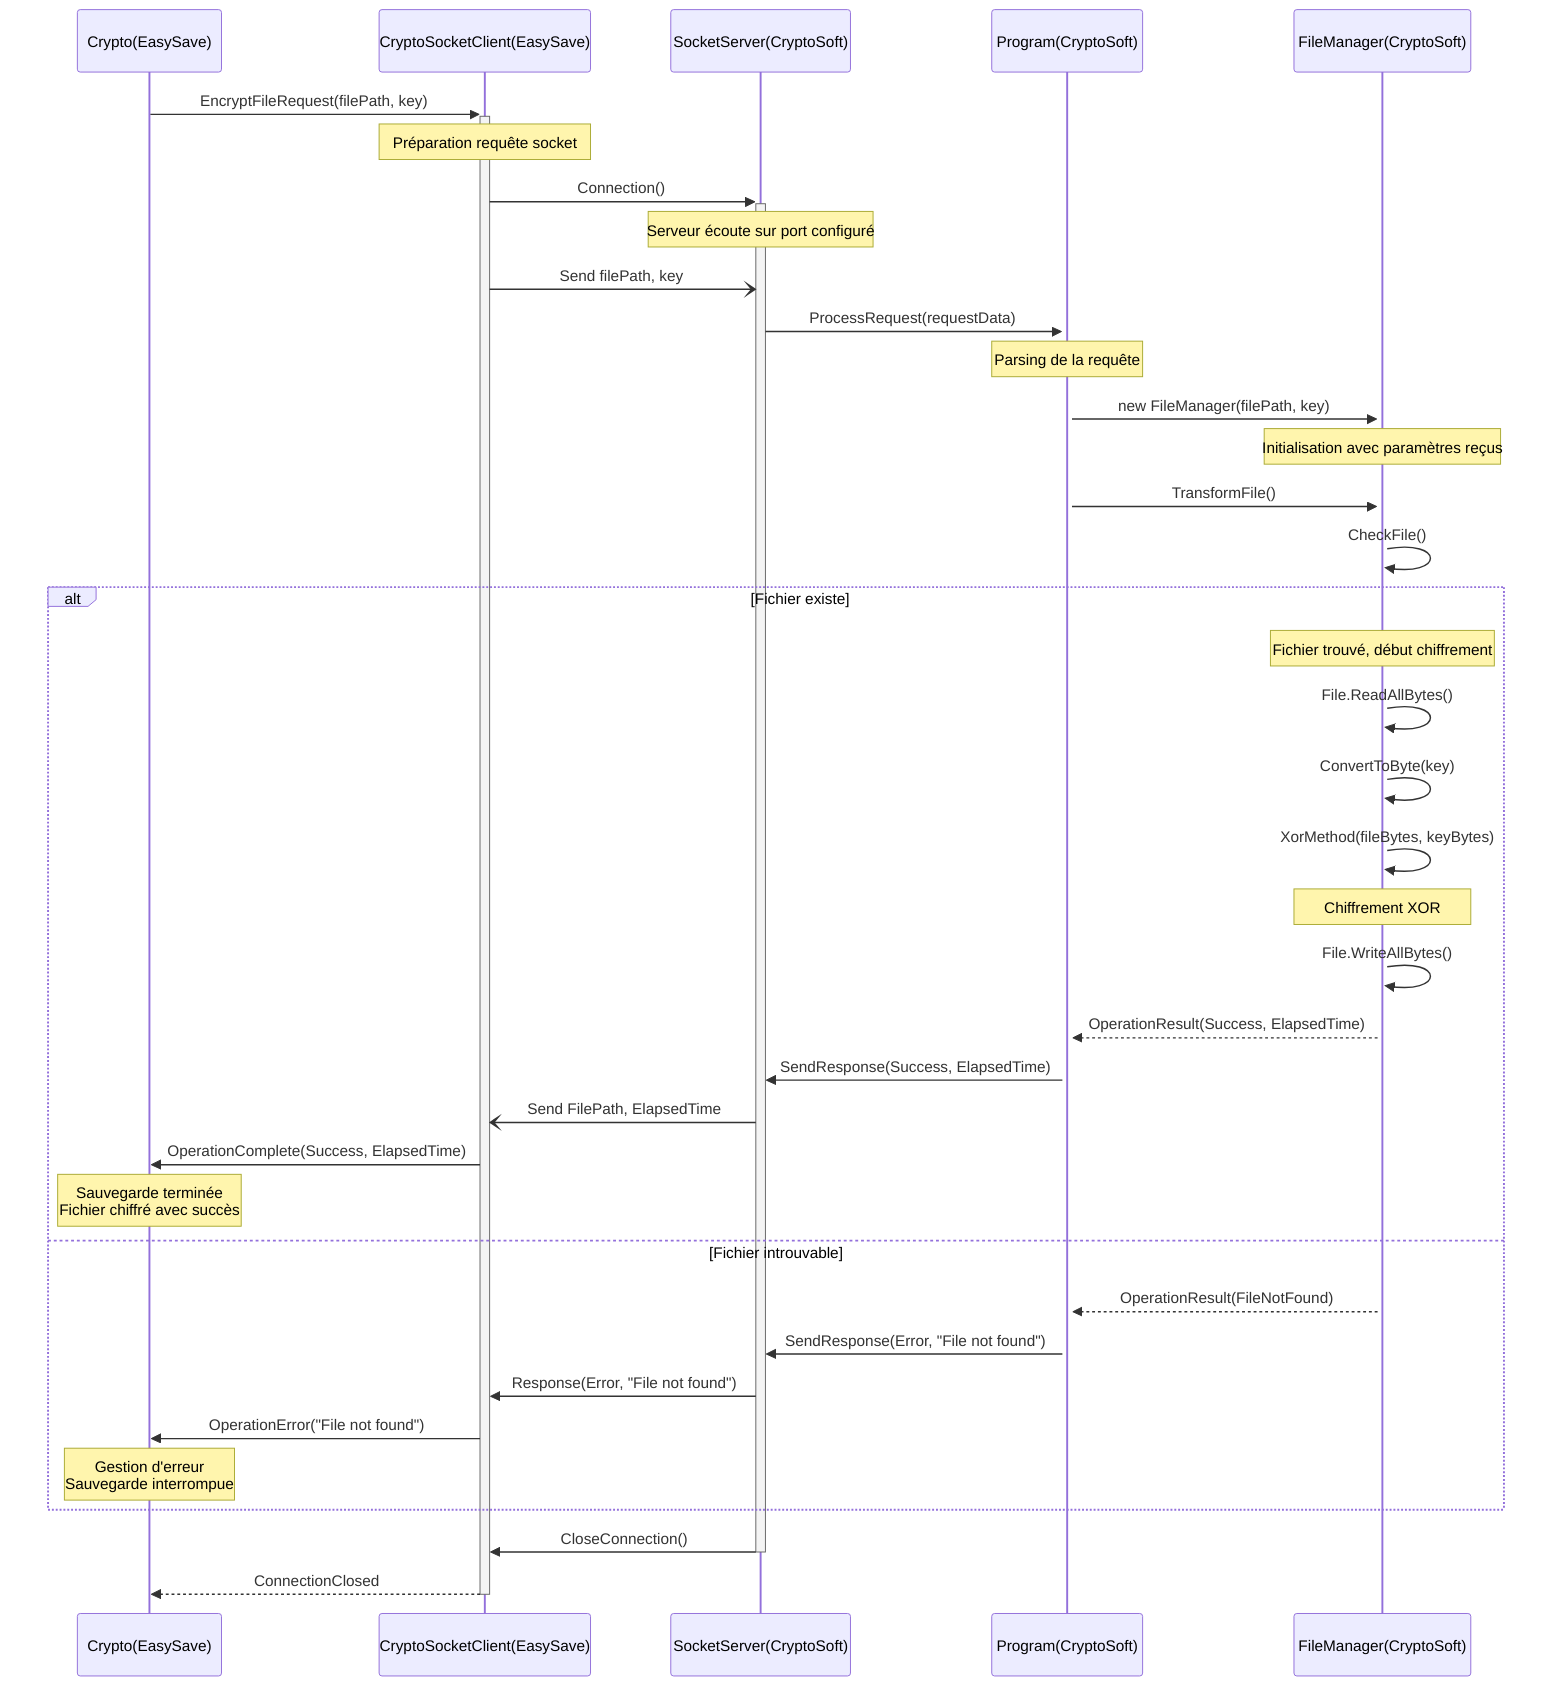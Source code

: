 sequenceDiagram
  participant U as Crypto(EasySave)
  participant P as CryptoSocketClient(EasySave)
  participant FS as SocketServer(CryptoSoft)
  participant SW as Program(CryptoSoft)
  participant FM as FileManager(CryptoSoft)

  U ->>+ P: EncryptFileRequest(filePath, key)
  Note over P: Préparation requête socket
  P ->>+ FS: Connection()
  Note over FS: Serveur écoute sur port configuré
  P -) FS: Send filePath, key
  FS ->>+ SW: ProcessRequest(requestData)
  Note over SW: Parsing de la requête
  SW ->>+ FM: new FileManager(filePath, key)
  Note over FM: Initialisation avec paramètres reçus
  SW ->> FM: TransformFile()
  FM ->> FM: CheckFile()
  alt Fichier existe
    Note over FM: Fichier trouvé, début chiffrement
    FM ->> FM: File.ReadAllBytes()
    FM ->> FM: ConvertToByte(key)
    FM ->> FM: XorMethod(fileBytes, keyBytes)
    Note over FM: Chiffrement XOR
    FM ->> FM: File.WriteAllBytes()
    FM -->> SW: OperationResult(Success, ElapsedTime)
    SW ->> FS: SendResponse(Success, ElapsedTime)
    FS -) P: Send FilePath, ElapsedTime
    P ->> U: OperationComplete(Success, ElapsedTime)
    Note over U: Sauvegarde terminée<br/>Fichier chiffré avec succès
  else Fichier introuvable
    FM -->> SW: OperationResult(FileNotFound)
    SW ->> FS: SendResponse(Error, "File not found")
    FS ->> P: Response(Error, "File not found")
    P ->> U: OperationError("File not found")
    Note over U: Gestion d'erreur<br/>Sauvegarde interrompue
  end
  FS ->>- P: CloseConnection()
  P -->>- U: ConnectionClosed